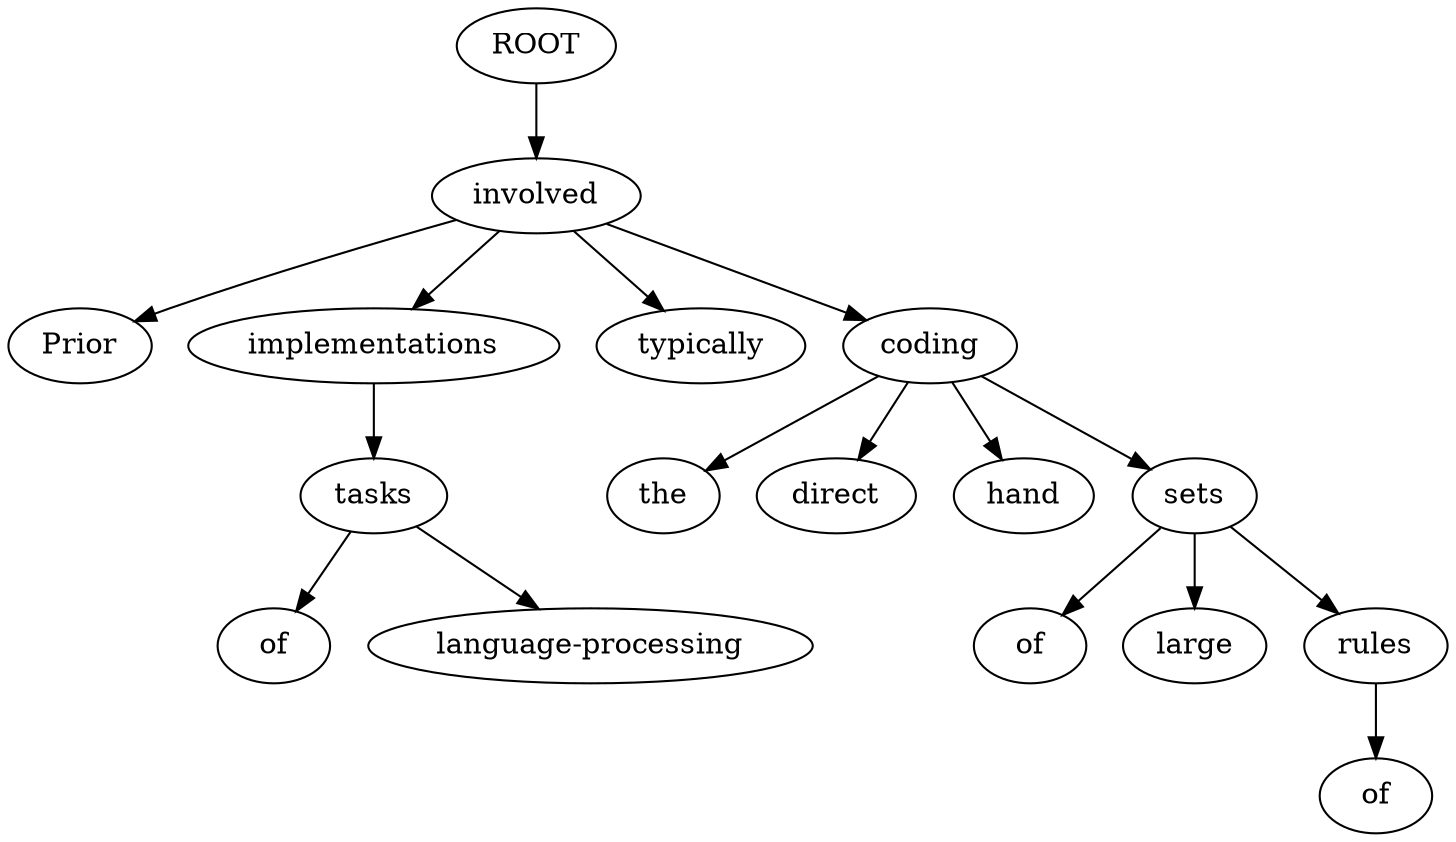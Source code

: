 digraph graph33 {
	node0 [label="ROOT"];
	node1 [label="Prior"];
	node2 [label="implementations"];
	node3 [label="of"];
	node4 [label="language-processing"];
	node5 [label="tasks"];
	node6 [label="typically"];
	node7 [label="involved"];
	node8 [label="the"];
	node9 [label="direct"];
	node10 [label="hand"];
	node11 [label="coding"];
	node12 [label="of"];
	node13 [label="large"];
	node14 [label="sets"];
	node15 [label="of"];
	node16 [label="rules"];
	node0 -> node7;
	node7 -> node1;
	node7 -> node2;
	node5 -> node3;
	node5 -> node4;
	node2 -> node5;
	node7 -> node6;
	node11 -> node8;
	node11 -> node9;
	node11 -> node10;
	node7 -> node11;
	node14 -> node12;
	node14 -> node13;
	node11 -> node14;
	node16 -> node15;
	node14 -> node16;
}
